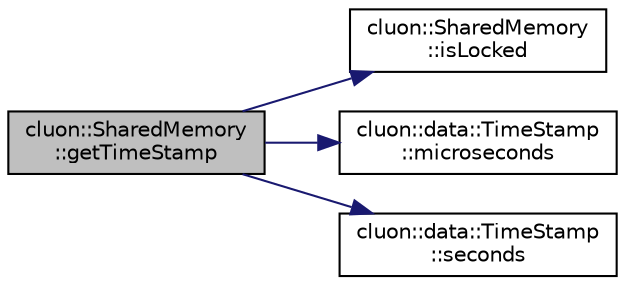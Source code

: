 digraph "cluon::SharedMemory::getTimeStamp"
{
 // LATEX_PDF_SIZE
  edge [fontname="Helvetica",fontsize="10",labelfontname="Helvetica",labelfontsize="10"];
  node [fontname="Helvetica",fontsize="10",shape=record];
  rankdir="LR";
  Node1 [label="cluon::SharedMemory\l::getTimeStamp",height=0.2,width=0.4,color="black", fillcolor="grey75", style="filled", fontcolor="black",tooltip=" "];
  Node1 -> Node2 [color="midnightblue",fontsize="10",style="solid",fontname="Helvetica"];
  Node2 [label="cluon::SharedMemory\l::isLocked",height=0.2,width=0.4,color="black", fillcolor="white", style="filled",URL="$classcluon_1_1SharedMemory.html#aaa314f5d2a295f353f4e0395ec8b8dc5",tooltip=" "];
  Node1 -> Node3 [color="midnightblue",fontsize="10",style="solid",fontname="Helvetica"];
  Node3 [label="cluon::data::TimeStamp\l::microseconds",height=0.2,width=0.4,color="black", fillcolor="white", style="filled",URL="$classcluon_1_1data_1_1TimeStamp.html#a6330ea6b06cdce2b2a30098f3ec87a9a",tooltip=" "];
  Node1 -> Node4 [color="midnightblue",fontsize="10",style="solid",fontname="Helvetica"];
  Node4 [label="cluon::data::TimeStamp\l::seconds",height=0.2,width=0.4,color="black", fillcolor="white", style="filled",URL="$classcluon_1_1data_1_1TimeStamp.html#ac8c0f1d9f06177d7dd8568261fe14dac",tooltip=" "];
}

